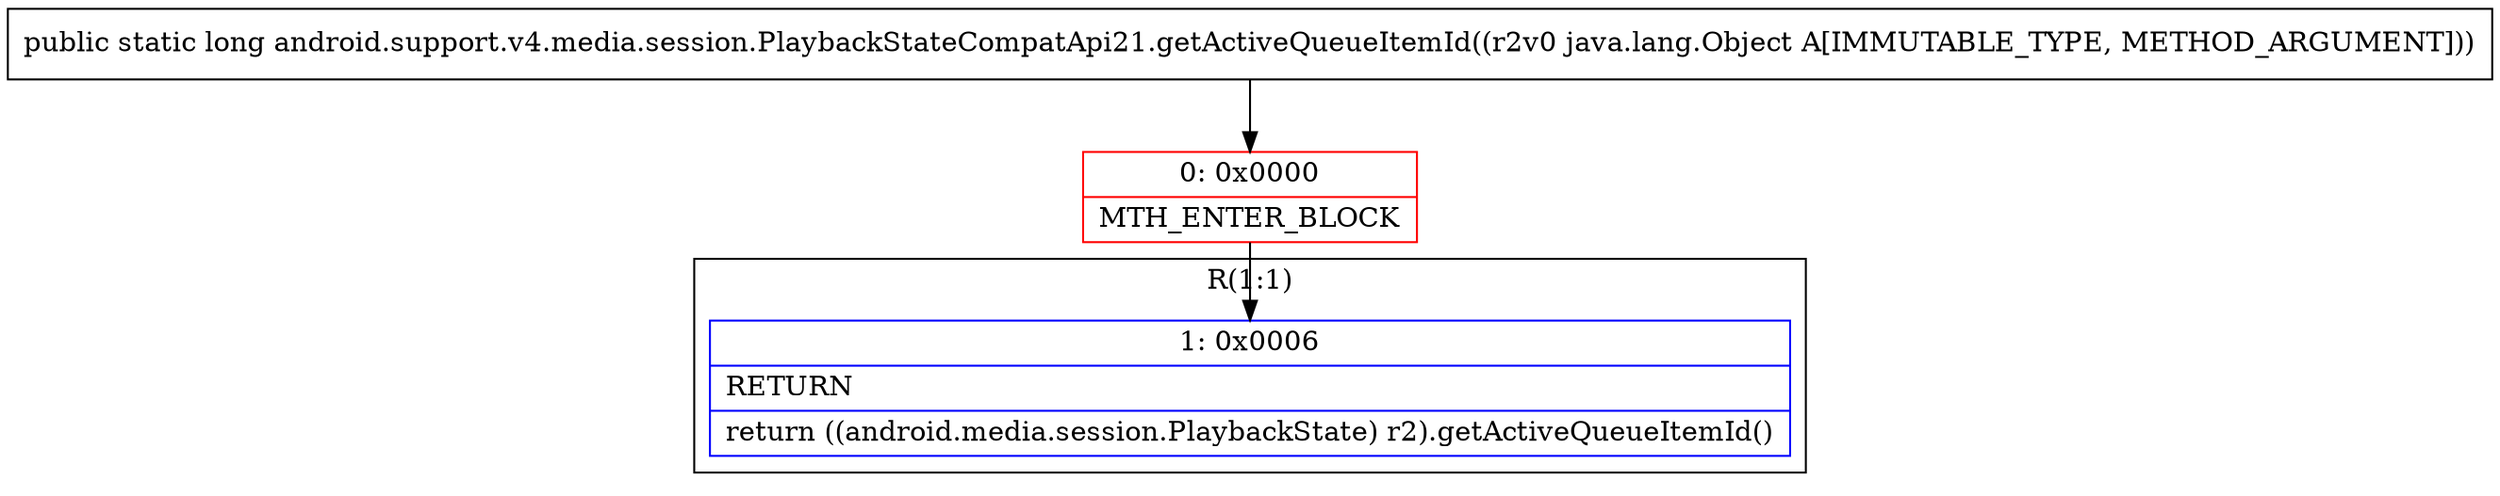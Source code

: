 digraph "CFG forandroid.support.v4.media.session.PlaybackStateCompatApi21.getActiveQueueItemId(Ljava\/lang\/Object;)J" {
subgraph cluster_Region_338451080 {
label = "R(1:1)";
node [shape=record,color=blue];
Node_1 [shape=record,label="{1\:\ 0x0006|RETURN\l|return ((android.media.session.PlaybackState) r2).getActiveQueueItemId()\l}"];
}
Node_0 [shape=record,color=red,label="{0\:\ 0x0000|MTH_ENTER_BLOCK\l}"];
MethodNode[shape=record,label="{public static long android.support.v4.media.session.PlaybackStateCompatApi21.getActiveQueueItemId((r2v0 java.lang.Object A[IMMUTABLE_TYPE, METHOD_ARGUMENT])) }"];
MethodNode -> Node_0;
Node_0 -> Node_1;
}

